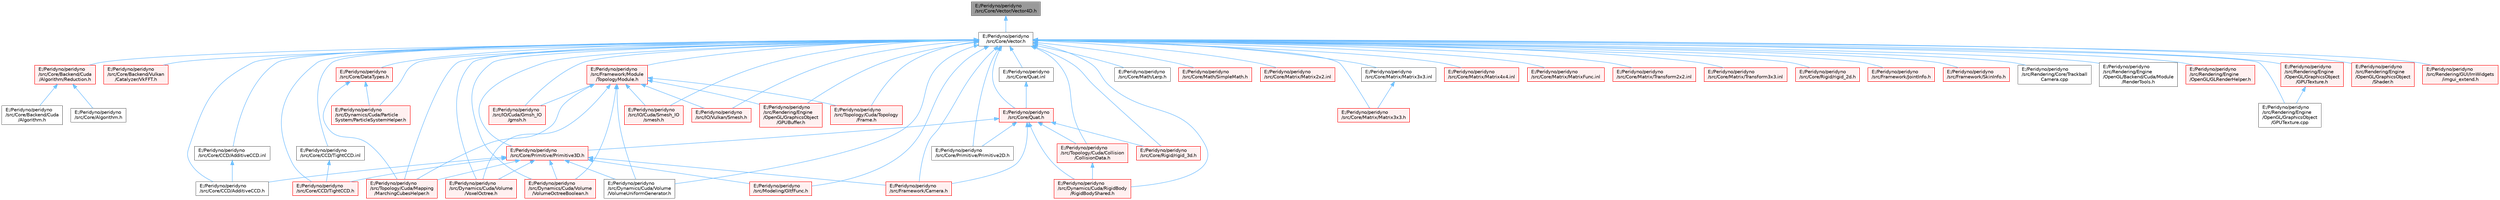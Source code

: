 digraph "E:/Peridyno/peridyno/src/Core/Vector/Vector4D.h"
{
 // LATEX_PDF_SIZE
  bgcolor="transparent";
  edge [fontname=Helvetica,fontsize=10,labelfontname=Helvetica,labelfontsize=10];
  node [fontname=Helvetica,fontsize=10,shape=box,height=0.2,width=0.4];
  Node1 [id="Node000001",label="E:/Peridyno/peridyno\l/src/Core/Vector/Vector4D.h",height=0.2,width=0.4,color="gray40", fillcolor="grey60", style="filled", fontcolor="black",tooltip=" "];
  Node1 -> Node2 [id="edge1_Node000001_Node000002",dir="back",color="steelblue1",style="solid",tooltip=" "];
  Node2 [id="Node000002",label="E:/Peridyno/peridyno\l/src/Core/Vector.h",height=0.2,width=0.4,color="grey40", fillcolor="white", style="filled",URL="$_vector_8h.html",tooltip=" "];
  Node2 -> Node3 [id="edge2_Node000002_Node000003",dir="back",color="steelblue1",style="solid",tooltip=" "];
  Node3 [id="Node000003",label="E:/Peridyno/peridyno\l/src/Core/Backend/Cuda\l/Algorithm/Reduction.h",height=0.2,width=0.4,color="red", fillcolor="#FFF0F0", style="filled",URL="$_reduction_8h.html",tooltip=" "];
  Node3 -> Node4 [id="edge3_Node000003_Node000004",dir="back",color="steelblue1",style="solid",tooltip=" "];
  Node4 [id="Node000004",label="E:/Peridyno/peridyno\l/src/Core/Algorithm.h",height=0.2,width=0.4,color="grey40", fillcolor="white", style="filled",URL="$_algorithm_8h.html",tooltip=" "];
  Node3 -> Node5 [id="edge4_Node000003_Node000005",dir="back",color="steelblue1",style="solid",tooltip=" "];
  Node5 [id="Node000005",label="E:/Peridyno/peridyno\l/src/Core/Backend/Cuda\l/Algorithm.h",height=0.2,width=0.4,color="grey40", fillcolor="white", style="filled",URL="$_backend_2_cuda_2_algorithm_8h.html",tooltip=" "];
  Node2 -> Node44 [id="edge5_Node000002_Node000044",dir="back",color="steelblue1",style="solid",tooltip=" "];
  Node44 [id="Node000044",label="E:/Peridyno/peridyno\l/src/Core/Backend/Vulkan\l/Catalyzer/VkFFT.h",height=0.2,width=0.4,color="red", fillcolor="#FFF0F0", style="filled",URL="$_vk_f_f_t_8h.html",tooltip=" "];
  Node2 -> Node46 [id="edge6_Node000002_Node000046",dir="back",color="steelblue1",style="solid",tooltip=" "];
  Node46 [id="Node000046",label="E:/Peridyno/peridyno\l/src/Core/CCD/AdditiveCCD.h",height=0.2,width=0.4,color="grey40", fillcolor="white", style="filled",URL="$_additive_c_c_d_8h.html",tooltip=" "];
  Node2 -> Node47 [id="edge7_Node000002_Node000047",dir="back",color="steelblue1",style="solid",tooltip=" "];
  Node47 [id="Node000047",label="E:/Peridyno/peridyno\l/src/Core/CCD/AdditiveCCD.inl",height=0.2,width=0.4,color="grey40", fillcolor="white", style="filled",URL="$_additive_c_c_d_8inl.html",tooltip=" "];
  Node47 -> Node46 [id="edge8_Node000047_Node000046",dir="back",color="steelblue1",style="solid",tooltip=" "];
  Node2 -> Node48 [id="edge9_Node000002_Node000048",dir="back",color="steelblue1",style="solid",tooltip=" "];
  Node48 [id="Node000048",label="E:/Peridyno/peridyno\l/src/Core/CCD/TightCCD.h",height=0.2,width=0.4,color="red", fillcolor="#FFF0F0", style="filled",URL="$_tight_c_c_d_8h.html",tooltip=" "];
  Node2 -> Node51 [id="edge10_Node000002_Node000051",dir="back",color="steelblue1",style="solid",tooltip=" "];
  Node51 [id="Node000051",label="E:/Peridyno/peridyno\l/src/Core/CCD/TightCCD.inl",height=0.2,width=0.4,color="grey40", fillcolor="white", style="filled",URL="$_tight_c_c_d_8inl.html",tooltip=" "];
  Node51 -> Node48 [id="edge11_Node000051_Node000048",dir="back",color="steelblue1",style="solid",tooltip=" "];
  Node2 -> Node52 [id="edge12_Node000002_Node000052",dir="back",color="steelblue1",style="solid",tooltip=" "];
  Node52 [id="Node000052",label="E:/Peridyno/peridyno\l/src/Core/DataTypes.h",height=0.2,width=0.4,color="red", fillcolor="#FFF0F0", style="filled",URL="$_data_types_8h.html",tooltip=" "];
  Node52 -> Node53 [id="edge13_Node000052_Node000053",dir="back",color="steelblue1",style="solid",tooltip=" "];
  Node53 [id="Node000053",label="E:/Peridyno/peridyno\l/src/Dynamics/Cuda/Particle\lSystem/ParticleSystemHelper.h",height=0.2,width=0.4,color="red", fillcolor="#FFF0F0", style="filled",URL="$_particle_system_helper_8h.html",tooltip=" "];
  Node52 -> Node494 [id="edge14_Node000052_Node000494",dir="back",color="steelblue1",style="solid",tooltip=" "];
  Node494 [id="Node000494",label="E:/Peridyno/peridyno\l/src/Topology/Cuda/Mapping\l/MarchingCubesHelper.h",height=0.2,width=0.4,color="red", fillcolor="#FFF0F0", style="filled",URL="$_marching_cubes_helper_8h.html",tooltip=" "];
  Node2 -> Node561 [id="edge15_Node000002_Node000561",dir="back",color="steelblue1",style="solid",tooltip=" "];
  Node561 [id="Node000561",label="E:/Peridyno/peridyno\l/src/Core/Math/Lerp.h",height=0.2,width=0.4,color="grey40", fillcolor="white", style="filled",URL="$_lerp_8h.html",tooltip=" "];
  Node2 -> Node562 [id="edge16_Node000002_Node000562",dir="back",color="steelblue1",style="solid",tooltip=" "];
  Node562 [id="Node000562",label="E:/Peridyno/peridyno\l/src/Core/Math/SimpleMath.h",height=0.2,width=0.4,color="red", fillcolor="#FFF0F0", style="filled",URL="$_simple_math_8h.html",tooltip=" "];
  Node2 -> Node650 [id="edge17_Node000002_Node000650",dir="back",color="steelblue1",style="solid",tooltip=" "];
  Node650 [id="Node000650",label="E:/Peridyno/peridyno\l/src/Core/Matrix/Matrix2x2.inl",height=0.2,width=0.4,color="red", fillcolor="#FFF0F0", style="filled",URL="$_matrix2x2_8inl.html",tooltip=" "];
  Node2 -> Node665 [id="edge18_Node000002_Node000665",dir="back",color="steelblue1",style="solid",tooltip=" "];
  Node665 [id="Node000665",label="E:/Peridyno/peridyno\l/src/Core/Matrix/Matrix3x3.h",height=0.2,width=0.4,color="red", fillcolor="#FFF0F0", style="filled",URL="$_matrix3x3_8h.html",tooltip=" "];
  Node2 -> Node666 [id="edge19_Node000002_Node000666",dir="back",color="steelblue1",style="solid",tooltip=" "];
  Node666 [id="Node000666",label="E:/Peridyno/peridyno\l/src/Core/Matrix/Matrix3x3.inl",height=0.2,width=0.4,color="grey40", fillcolor="white", style="filled",URL="$_matrix3x3_8inl.html",tooltip=" "];
  Node666 -> Node665 [id="edge20_Node000666_Node000665",dir="back",color="steelblue1",style="solid",tooltip=" "];
  Node2 -> Node667 [id="edge21_Node000002_Node000667",dir="back",color="steelblue1",style="solid",tooltip=" "];
  Node667 [id="Node000667",label="E:/Peridyno/peridyno\l/src/Core/Matrix/Matrix4x4.inl",height=0.2,width=0.4,color="red", fillcolor="#FFF0F0", style="filled",URL="$_matrix4x4_8inl.html",tooltip=" "];
  Node2 -> Node654 [id="edge22_Node000002_Node000654",dir="back",color="steelblue1",style="solid",tooltip=" "];
  Node654 [id="Node000654",label="E:/Peridyno/peridyno\l/src/Core/Matrix/MatrixFunc.inl",height=0.2,width=0.4,color="red", fillcolor="#FFF0F0", style="filled",URL="$_matrix_func_8inl.html",tooltip=" "];
  Node2 -> Node669 [id="edge23_Node000002_Node000669",dir="back",color="steelblue1",style="solid",tooltip=" "];
  Node669 [id="Node000669",label="E:/Peridyno/peridyno\l/src/Core/Matrix/Transform2x2.inl",height=0.2,width=0.4,color="red", fillcolor="#FFF0F0", style="filled",URL="$_transform2x2_8inl.html",tooltip=" "];
  Node2 -> Node670 [id="edge24_Node000002_Node000670",dir="back",color="steelblue1",style="solid",tooltip=" "];
  Node670 [id="Node000670",label="E:/Peridyno/peridyno\l/src/Core/Matrix/Transform3x3.inl",height=0.2,width=0.4,color="red", fillcolor="#FFF0F0", style="filled",URL="$_transform3x3_8inl.html",tooltip=" "];
  Node2 -> Node569 [id="edge25_Node000002_Node000569",dir="back",color="steelblue1",style="solid",tooltip=" "];
  Node569 [id="Node000569",label="E:/Peridyno/peridyno\l/src/Core/Primitive/Primitive2D.h",height=0.2,width=0.4,color="grey40", fillcolor="white", style="filled",URL="$_primitive2_d_8h.html",tooltip=" "];
  Node2 -> Node571 [id="edge26_Node000002_Node000571",dir="back",color="steelblue1",style="solid",tooltip=" "];
  Node571 [id="Node000571",label="E:/Peridyno/peridyno\l/src/Core/Primitive/Primitive3D.h",height=0.2,width=0.4,color="red", fillcolor="#FFF0F0", style="filled",URL="$_primitive3_d_8h.html",tooltip=" "];
  Node571 -> Node46 [id="edge27_Node000571_Node000046",dir="back",color="steelblue1",style="solid",tooltip=" "];
  Node571 -> Node48 [id="edge28_Node000571_Node000048",dir="back",color="steelblue1",style="solid",tooltip=" "];
  Node571 -> Node329 [id="edge29_Node000571_Node000329",dir="back",color="steelblue1",style="solid",tooltip=" "];
  Node329 [id="Node000329",label="E:/Peridyno/peridyno\l/src/Dynamics/Cuda/Volume\l/VolumeOctreeBoolean.h",height=0.2,width=0.4,color="red", fillcolor="#FFF0F0", style="filled",URL="$_volume_octree_boolean_8h.html",tooltip=" "];
  Node571 -> Node332 [id="edge30_Node000571_Node000332",dir="back",color="steelblue1",style="solid",tooltip=" "];
  Node332 [id="Node000332",label="E:/Peridyno/peridyno\l/src/Dynamics/Cuda/Volume\l/VolumeUniformGenerator.h",height=0.2,width=0.4,color="grey40", fillcolor="white", style="filled",URL="$_volume_uniform_generator_8h.html",tooltip=" "];
  Node571 -> Node468 [id="edge31_Node000571_Node000468",dir="back",color="steelblue1",style="solid",tooltip=" "];
  Node468 [id="Node000468",label="E:/Peridyno/peridyno\l/src/Dynamics/Cuda/Volume\l/VoxelOctree.h",height=0.2,width=0.4,color="red", fillcolor="#FFF0F0", style="filled",URL="$_voxel_octree_8h.html",tooltip=" "];
  Node571 -> Node573 [id="edge32_Node000571_Node000573",dir="back",color="steelblue1",style="solid",tooltip=" "];
  Node573 [id="Node000573",label="E:/Peridyno/peridyno\l/src/Framework/Camera.h",height=0.2,width=0.4,color="red", fillcolor="#FFF0F0", style="filled",URL="$_framework_2_camera_8h.html",tooltip=" "];
  Node571 -> Node518 [id="edge33_Node000571_Node000518",dir="back",color="steelblue1",style="solid",tooltip=" "];
  Node518 [id="Node000518",label="E:/Peridyno/peridyno\l/src/Modeling/GltfFunc.h",height=0.2,width=0.4,color="red", fillcolor="#FFF0F0", style="filled",URL="$_gltf_func_8h.html",tooltip=" "];
  Node571 -> Node494 [id="edge34_Node000571_Node000494",dir="back",color="steelblue1",style="solid",tooltip=" "];
  Node2 -> Node655 [id="edge35_Node000002_Node000655",dir="back",color="steelblue1",style="solid",tooltip=" "];
  Node655 [id="Node000655",label="E:/Peridyno/peridyno\l/src/Core/Quat.h",height=0.2,width=0.4,color="red", fillcolor="#FFF0F0", style="filled",URL="$_quat_8h.html",tooltip="Implementation of quaternion."];
  Node655 -> Node569 [id="edge36_Node000655_Node000569",dir="back",color="steelblue1",style="solid",tooltip=" "];
  Node655 -> Node571 [id="edge37_Node000655_Node000571",dir="back",color="steelblue1",style="solid",tooltip=" "];
  Node655 -> Node658 [id="edge38_Node000655_Node000658",dir="back",color="steelblue1",style="solid",tooltip=" "];
  Node658 [id="Node000658",label="E:/Peridyno/peridyno\l/src/Core/Rigid/rigid_3d.h",height=0.2,width=0.4,color="red", fillcolor="#FFF0F0", style="filled",URL="$rigid__3d_8h.html",tooltip=" "];
  Node655 -> Node660 [id="edge39_Node000655_Node000660",dir="back",color="steelblue1",style="solid",tooltip=" "];
  Node660 [id="Node000660",label="E:/Peridyno/peridyno\l/src/Dynamics/Cuda/RigidBody\l/RigidBodyShared.h",height=0.2,width=0.4,color="red", fillcolor="#FFF0F0", style="filled",URL="$_rigid_body_shared_8h.html",tooltip=" "];
  Node655 -> Node573 [id="edge40_Node000655_Node000573",dir="back",color="steelblue1",style="solid",tooltip=" "];
  Node655 -> Node661 [id="edge41_Node000655_Node000661",dir="back",color="steelblue1",style="solid",tooltip=" "];
  Node661 [id="Node000661",label="E:/Peridyno/peridyno\l/src/Topology/Cuda/Collision\l/CollisionData.h",height=0.2,width=0.4,color="red", fillcolor="#FFF0F0", style="filled",URL="$_collision_data_8h.html",tooltip=" "];
  Node661 -> Node660 [id="edge42_Node000661_Node000660",dir="back",color="steelblue1",style="solid",tooltip=" "];
  Node2 -> Node662 [id="edge43_Node000002_Node000662",dir="back",color="steelblue1",style="solid",tooltip=" "];
  Node662 [id="Node000662",label="E:/Peridyno/peridyno\l/src/Core/Quat.inl",height=0.2,width=0.4,color="grey40", fillcolor="white", style="filled",URL="$_quat_8inl.html",tooltip=" "];
  Node662 -> Node655 [id="edge44_Node000662_Node000655",dir="back",color="steelblue1",style="solid",tooltip=" "];
  Node2 -> Node663 [id="edge45_Node000002_Node000663",dir="back",color="steelblue1",style="solid",tooltip=" "];
  Node663 [id="Node000663",label="E:/Peridyno/peridyno\l/src/Core/Rigid/rigid_2d.h",height=0.2,width=0.4,color="red", fillcolor="#FFF0F0", style="filled",URL="$rigid__2d_8h.html",tooltip=" "];
  Node2 -> Node658 [id="edge46_Node000002_Node000658",dir="back",color="steelblue1",style="solid",tooltip=" "];
  Node2 -> Node53 [id="edge47_Node000002_Node000053",dir="back",color="steelblue1",style="solid",tooltip=" "];
  Node2 -> Node660 [id="edge48_Node000002_Node000660",dir="back",color="steelblue1",style="solid",tooltip=" "];
  Node2 -> Node329 [id="edge49_Node000002_Node000329",dir="back",color="steelblue1",style="solid",tooltip=" "];
  Node2 -> Node332 [id="edge50_Node000002_Node000332",dir="back",color="steelblue1",style="solid",tooltip=" "];
  Node2 -> Node468 [id="edge51_Node000002_Node000468",dir="back",color="steelblue1",style="solid",tooltip=" "];
  Node2 -> Node573 [id="edge52_Node000002_Node000573",dir="back",color="steelblue1",style="solid",tooltip=" "];
  Node2 -> Node70 [id="edge53_Node000002_Node000070",dir="back",color="steelblue1",style="solid",tooltip=" "];
  Node70 [id="Node000070",label="E:/Peridyno/peridyno\l/src/Framework/JointInfo.h",height=0.2,width=0.4,color="red", fillcolor="#FFF0F0", style="filled",URL="$_joint_info_8h.html",tooltip=" "];
  Node2 -> Node467 [id="edge54_Node000002_Node000467",dir="back",color="steelblue1",style="solid",tooltip=" "];
  Node467 [id="Node000467",label="E:/Peridyno/peridyno\l/src/Framework/Module\l/TopologyModule.h",height=0.2,width=0.4,color="red", fillcolor="#FFF0F0", style="filled",URL="$_topology_module_8h.html",tooltip=" "];
  Node467 -> Node329 [id="edge55_Node000467_Node000329",dir="back",color="steelblue1",style="solid",tooltip=" "];
  Node467 -> Node332 [id="edge56_Node000467_Node000332",dir="back",color="steelblue1",style="solid",tooltip=" "];
  Node467 -> Node468 [id="edge57_Node000467_Node000468",dir="back",color="steelblue1",style="solid",tooltip=" "];
  Node467 -> Node469 [id="edge58_Node000467_Node000469",dir="back",color="steelblue1",style="solid",tooltip=" "];
  Node469 [id="Node000469",label="E:/Peridyno/peridyno\l/src/IO/Cuda/Gmsh_IO\l/gmsh.h",height=0.2,width=0.4,color="red", fillcolor="#FFF0F0", style="filled",URL="$gmsh_8h.html",tooltip=" "];
  Node467 -> Node471 [id="edge59_Node000467_Node000471",dir="back",color="steelblue1",style="solid",tooltip=" "];
  Node471 [id="Node000471",label="E:/Peridyno/peridyno\l/src/IO/Cuda/Smesh_IO\l/smesh.h",height=0.2,width=0.4,color="red", fillcolor="#FFF0F0", style="filled",URL="$_cuda_2_smesh___i_o_2smesh_8h.html",tooltip=" "];
  Node467 -> Node473 [id="edge60_Node000467_Node000473",dir="back",color="steelblue1",style="solid",tooltip=" "];
  Node473 [id="Node000473",label="E:/Peridyno/peridyno\l/src/IO/Vulkan/Smesh.h",height=0.2,width=0.4,color="red", fillcolor="#FFF0F0", style="filled",URL="$_vulkan_2smesh_8h.html",tooltip=" "];
  Node467 -> Node475 [id="edge61_Node000467_Node000475",dir="back",color="steelblue1",style="solid",tooltip=" "];
  Node475 [id="Node000475",label="E:/Peridyno/peridyno\l/src/Rendering/Engine\l/OpenGL/GraphicsObject\l/GPUBuffer.h",height=0.2,width=0.4,color="red", fillcolor="#FFF0F0", style="filled",URL="$_g_p_u_buffer_8h.html",tooltip=" "];
  Node467 -> Node494 [id="edge62_Node000467_Node000494",dir="back",color="steelblue1",style="solid",tooltip=" "];
  Node467 -> Node496 [id="edge63_Node000467_Node000496",dir="back",color="steelblue1",style="solid",tooltip=" "];
  Node496 [id="Node000496",label="E:/Peridyno/peridyno\l/src/Topology/Cuda/Topology\l/Frame.h",height=0.2,width=0.4,color="red", fillcolor="#FFF0F0", style="filled",URL="$_frame_8h.html",tooltip=" "];
  Node2 -> Node517 [id="edge64_Node000002_Node000517",dir="back",color="steelblue1",style="solid",tooltip=" "];
  Node517 [id="Node000517",label="E:/Peridyno/peridyno\l/src/Framework/SkinInfo.h",height=0.2,width=0.4,color="red", fillcolor="#FFF0F0", style="filled",URL="$_skin_info_8h.html",tooltip=" "];
  Node2 -> Node469 [id="edge65_Node000002_Node000469",dir="back",color="steelblue1",style="solid",tooltip=" "];
  Node2 -> Node471 [id="edge66_Node000002_Node000471",dir="back",color="steelblue1",style="solid",tooltip=" "];
  Node2 -> Node473 [id="edge67_Node000002_Node000473",dir="back",color="steelblue1",style="solid",tooltip=" "];
  Node2 -> Node518 [id="edge68_Node000002_Node000518",dir="back",color="steelblue1",style="solid",tooltip=" "];
  Node2 -> Node671 [id="edge69_Node000002_Node000671",dir="back",color="steelblue1",style="solid",tooltip=" "];
  Node671 [id="Node000671",label="E:/Peridyno/peridyno\l/src/Rendering/Core/Trackball\lCamera.cpp",height=0.2,width=0.4,color="grey40", fillcolor="white", style="filled",URL="$_trackball_camera_8cpp.html",tooltip=" "];
  Node2 -> Node672 [id="edge70_Node000002_Node000672",dir="back",color="steelblue1",style="solid",tooltip=" "];
  Node672 [id="Node000672",label="E:/Peridyno/peridyno\l/src/Rendering/Engine\l/OpenGL/Backend/Cuda/Module\l/RenderTools.h",height=0.2,width=0.4,color="grey40", fillcolor="white", style="filled",URL="$_render_tools_8h.html",tooltip=" "];
  Node2 -> Node673 [id="edge71_Node000002_Node000673",dir="back",color="steelblue1",style="solid",tooltip=" "];
  Node673 [id="Node000673",label="E:/Peridyno/peridyno\l/src/Rendering/Engine\l/OpenGL/GLRenderHelper.h",height=0.2,width=0.4,color="red", fillcolor="#FFF0F0", style="filled",URL="$_g_l_render_helper_8h.html",tooltip=" "];
  Node2 -> Node475 [id="edge72_Node000002_Node000475",dir="back",color="steelblue1",style="solid",tooltip=" "];
  Node2 -> Node675 [id="edge73_Node000002_Node000675",dir="back",color="steelblue1",style="solid",tooltip=" "];
  Node675 [id="Node000675",label="E:/Peridyno/peridyno\l/src/Rendering/Engine\l/OpenGL/GraphicsObject\l/GPUTexture.cpp",height=0.2,width=0.4,color="grey40", fillcolor="white", style="filled",URL="$_g_p_u_texture_8cpp.html",tooltip=" "];
  Node2 -> Node676 [id="edge74_Node000002_Node000676",dir="back",color="steelblue1",style="solid",tooltip=" "];
  Node676 [id="Node000676",label="E:/Peridyno/peridyno\l/src/Rendering/Engine\l/OpenGL/GraphicsObject\l/GPUTexture.h",height=0.2,width=0.4,color="red", fillcolor="#FFF0F0", style="filled",URL="$_g_p_u_texture_8h.html",tooltip=" "];
  Node676 -> Node675 [id="edge75_Node000676_Node000675",dir="back",color="steelblue1",style="solid",tooltip=" "];
  Node2 -> Node677 [id="edge76_Node000002_Node000677",dir="back",color="steelblue1",style="solid",tooltip=" "];
  Node677 [id="Node000677",label="E:/Peridyno/peridyno\l/src/Rendering/Engine\l/OpenGL/GraphicsObject\l/Shader.h",height=0.2,width=0.4,color="red", fillcolor="#FFF0F0", style="filled",URL="$_shader_8h.html",tooltip=" "];
  Node2 -> Node554 [id="edge77_Node000002_Node000554",dir="back",color="steelblue1",style="solid",tooltip=" "];
  Node554 [id="Node000554",label="E:/Peridyno/peridyno\l/src/Rendering/GUI/ImWidgets\l/imgui_extend.h",height=0.2,width=0.4,color="red", fillcolor="#FFF0F0", style="filled",URL="$imgui__extend_8h.html",tooltip=" "];
  Node2 -> Node661 [id="edge78_Node000002_Node000661",dir="back",color="steelblue1",style="solid",tooltip=" "];
  Node2 -> Node494 [id="edge79_Node000002_Node000494",dir="back",color="steelblue1",style="solid",tooltip=" "];
  Node2 -> Node496 [id="edge80_Node000002_Node000496",dir="back",color="steelblue1",style="solid",tooltip=" "];
}
